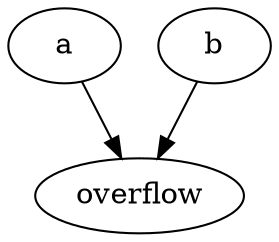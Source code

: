 strict digraph "" {
	a	[complexity=4,
		importance=0.5,
		rank=0.125];
	overflow	[complexity=0,
		importance=0.300000190735,
		rank=0.0];
	a -> overflow;
	b	[complexity=4,
		importance=0.5,
		rank=0.125];
	b -> overflow;
}
